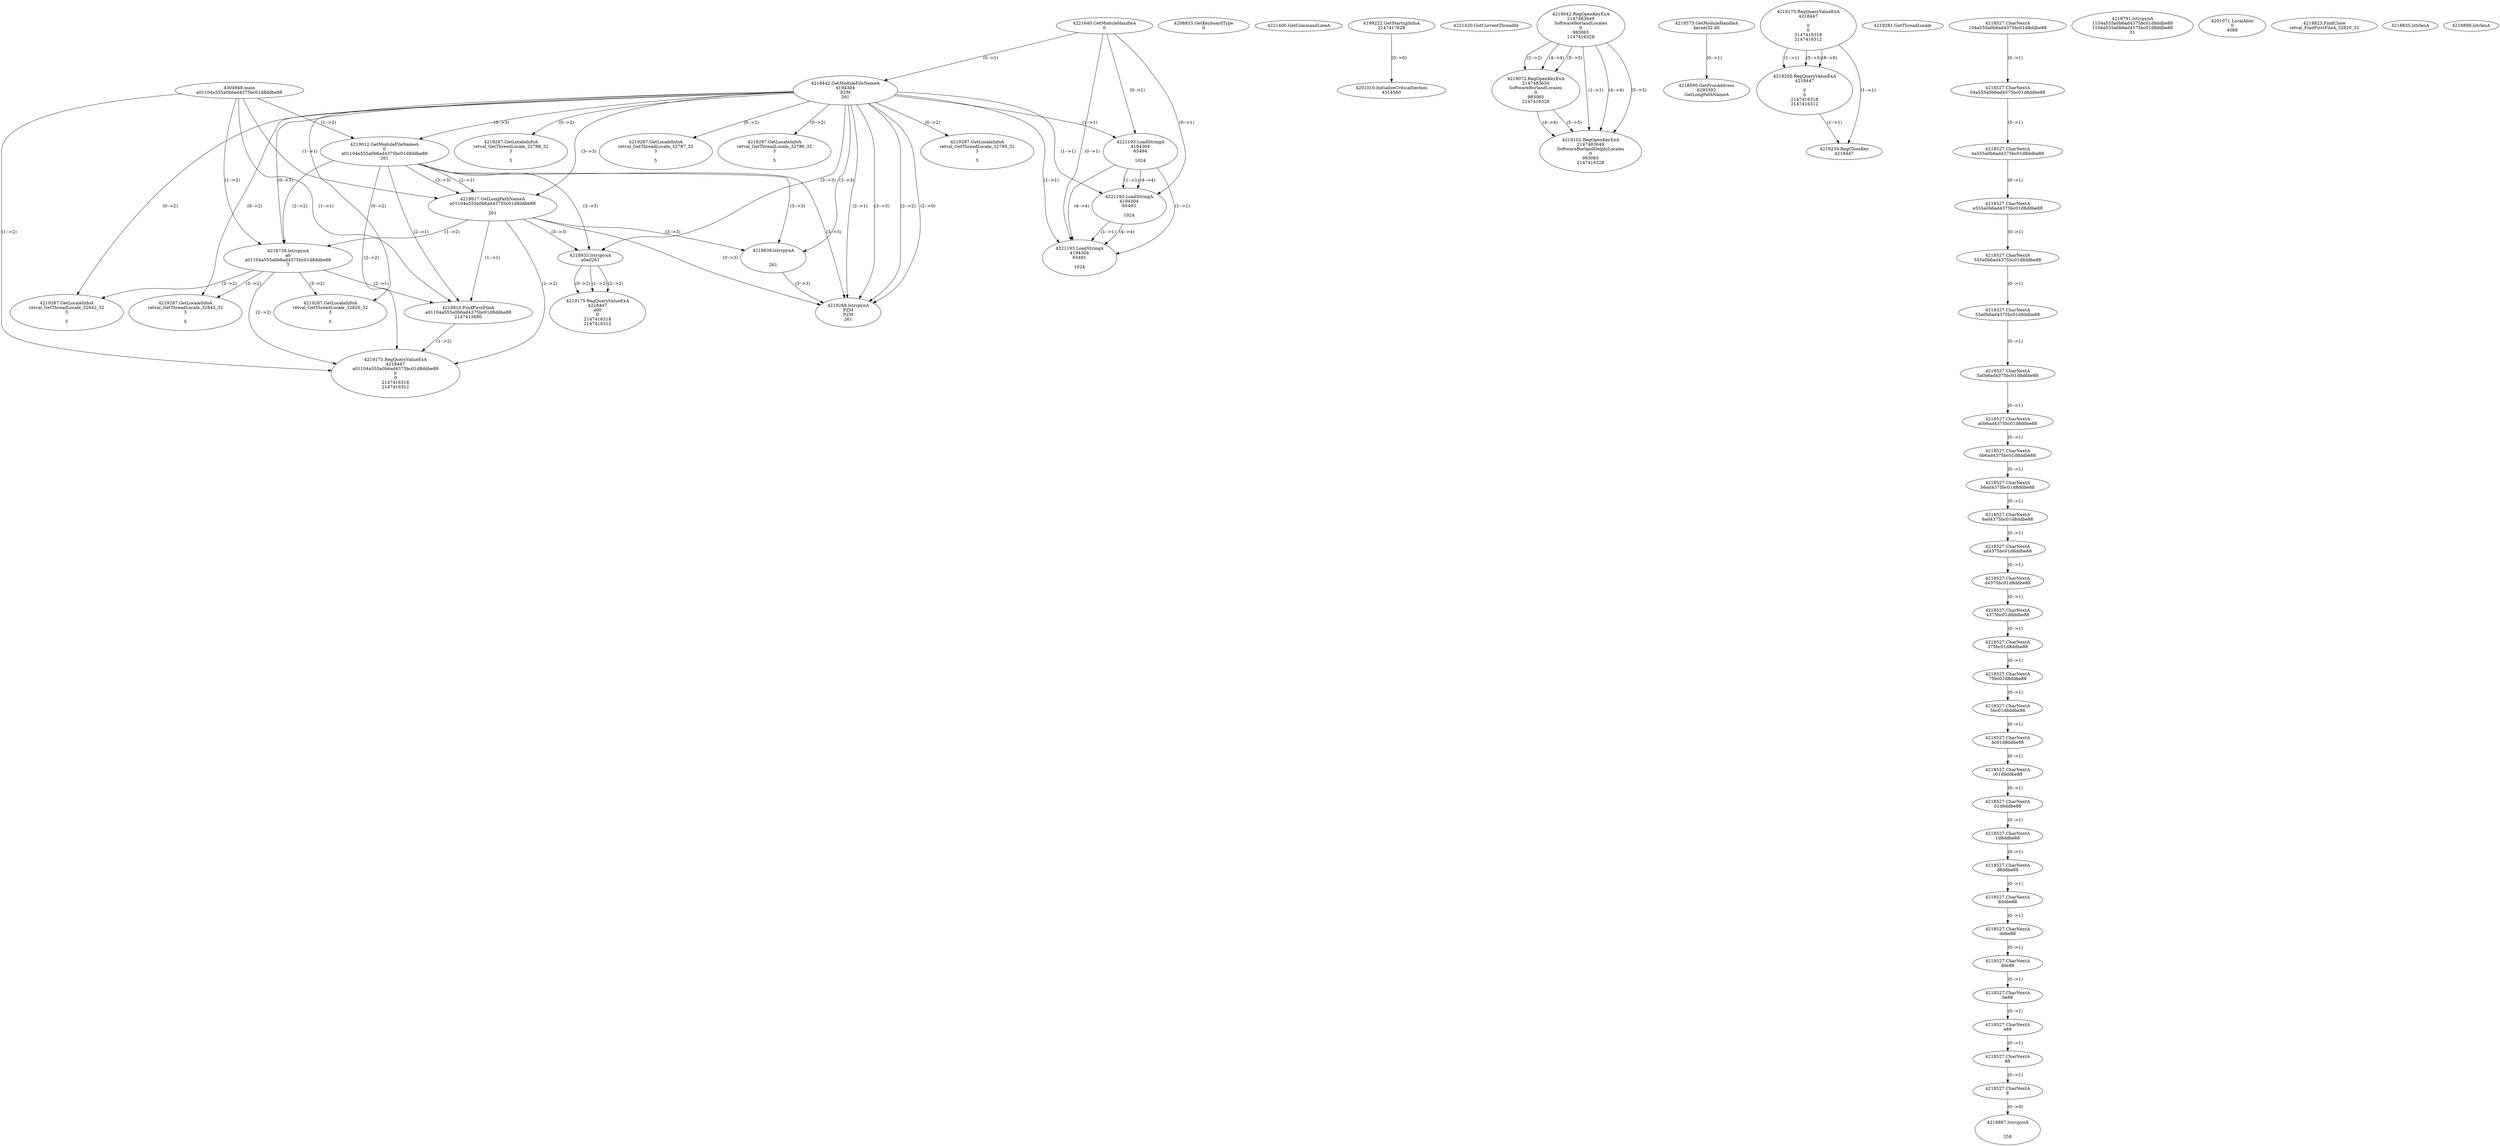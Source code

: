// Global SCDG with merge call
digraph {
	0 [label="4304948.main
a01104a555a0b6ad4375bc01d8ddbe88"]
	1 [label="4221640.GetModuleHandleA
0"]
	2 [label="4208833.GetKeyboardType
0"]
	3 [label="4221400.GetCommandLineA
"]
	4 [label="4199222.GetStartupInfoA
2147417628"]
	5 [label="4221420.GetCurrentThreadId
"]
	6 [label="4218442.GetModuleFileNameA
4194304
PZM
261"]
	1 -> 6 [label="(0-->1)"]
	7 [label="4219012.GetModuleFileNameA
0
a01104a555a0b6ad4375bc01d8ddbe88
261"]
	0 -> 7 [label="(1-->2)"]
	6 -> 7 [label="(3-->3)"]
	8 [label="4219042.RegOpenKeyExA
2147483649
Software\Borland\Locales
0
983065
2147416328"]
	9 [label="4218573.GetModuleHandleA
kernel32.dll"]
	10 [label="4218590.GetProcAddress
6295592
GetLongPathNameA"]
	9 -> 10 [label="(0-->1)"]
	11 [label="4218617.GetLongPathNameA
a01104a555a0b6ad4375bc01d8ddbe88

261"]
	0 -> 11 [label="(1-->1)"]
	7 -> 11 [label="(2-->1)"]
	6 -> 11 [label="(3-->3)"]
	7 -> 11 [label="(3-->3)"]
	12 [label="4218638.lstrcpynA


261"]
	6 -> 12 [label="(3-->3)"]
	7 -> 12 [label="(3-->3)"]
	11 -> 12 [label="(3-->3)"]
	13 [label="4219175.RegQueryValueExA
4218447

0
0
2147416318
2147416312"]
	14 [label="4219205.RegQueryValueExA
4218447

0
0
2147416318
2147416312"]
	13 -> 14 [label="(1-->1)"]
	13 -> 14 [label="(5-->5)"]
	13 -> 14 [label="(6-->6)"]
	15 [label="4219239.RegCloseKey
4218447"]
	13 -> 15 [label="(1-->1)"]
	14 -> 15 [label="(1-->1)"]
	16 [label="4219268.lstrcpynA
PZM
PZM
261"]
	6 -> 16 [label="(2-->1)"]
	6 -> 16 [label="(2-->2)"]
	6 -> 16 [label="(3-->3)"]
	7 -> 16 [label="(3-->3)"]
	11 -> 16 [label="(3-->3)"]
	12 -> 16 [label="(3-->3)"]
	6 -> 16 [label="(2-->0)"]
	17 [label="4219281.GetThreadLocale
"]
	18 [label="4219287.GetLocaleInfoA
retval_GetThreadLocale_32795_32
3

5"]
	6 -> 18 [label="(0-->2)"]
	19 [label="4221193.LoadStringA
4194304
65494

1024"]
	1 -> 19 [label="(0-->1)"]
	6 -> 19 [label="(1-->1)"]
	20 [label="4201010.InitializeCriticalSection
4314560"]
	4 -> 20 [label="(0-->0)"]
	21 [label="4219072.RegOpenKeyExA
2147483650
Software\Borland\Locales
0
983065
2147416328"]
	8 -> 21 [label="(2-->2)"]
	8 -> 21 [label="(4-->4)"]
	8 -> 21 [label="(5-->5)"]
	22 [label="4219102.RegOpenKeyExA
2147483649
Software\Borland\Delphi\Locales
0
983065
2147416328"]
	8 -> 22 [label="(1-->1)"]
	8 -> 22 [label="(4-->4)"]
	21 -> 22 [label="(4-->4)"]
	8 -> 22 [label="(5-->5)"]
	21 -> 22 [label="(5-->5)"]
	23 [label="4219287.GetLocaleInfoA
retval_GetThreadLocale_32788_32
3

5"]
	6 -> 23 [label="(0-->2)"]
	24 [label="4218738.lstrcpynA
a0
a01104a555a0b6ad4375bc01d8ddbe88
3"]
	0 -> 24 [label="(1-->2)"]
	7 -> 24 [label="(2-->2)"]
	11 -> 24 [label="(1-->2)"]
	6 -> 24 [label="(0-->3)"]
	25 [label="4218527.CharNextA
104a555a0b6ad4375bc01d8ddbe88"]
	26 [label="4218527.CharNextA
04a555a0b6ad4375bc01d8ddbe88"]
	25 -> 26 [label="(0-->1)"]
	27 [label="4218527.CharNextA
4a555a0b6ad4375bc01d8ddbe88"]
	26 -> 27 [label="(0-->1)"]
	28 [label="4218527.CharNextA
a555a0b6ad4375bc01d8ddbe88"]
	27 -> 28 [label="(0-->1)"]
	29 [label="4218527.CharNextA
555a0b6ad4375bc01d8ddbe88"]
	28 -> 29 [label="(0-->1)"]
	30 [label="4218527.CharNextA
55a0b6ad4375bc01d8ddbe88"]
	29 -> 30 [label="(0-->1)"]
	31 [label="4218527.CharNextA
5a0b6ad4375bc01d8ddbe88"]
	30 -> 31 [label="(0-->1)"]
	32 [label="4218527.CharNextA
a0b6ad4375bc01d8ddbe88"]
	31 -> 32 [label="(0-->1)"]
	33 [label="4218527.CharNextA
0b6ad4375bc01d8ddbe88"]
	32 -> 33 [label="(0-->1)"]
	34 [label="4218527.CharNextA
b6ad4375bc01d8ddbe88"]
	33 -> 34 [label="(0-->1)"]
	35 [label="4218527.CharNextA
6ad4375bc01d8ddbe88"]
	34 -> 35 [label="(0-->1)"]
	36 [label="4218527.CharNextA
ad4375bc01d8ddbe88"]
	35 -> 36 [label="(0-->1)"]
	37 [label="4218527.CharNextA
d4375bc01d8ddbe88"]
	36 -> 37 [label="(0-->1)"]
	38 [label="4218527.CharNextA
4375bc01d8ddbe88"]
	37 -> 38 [label="(0-->1)"]
	39 [label="4218527.CharNextA
375bc01d8ddbe88"]
	38 -> 39 [label="(0-->1)"]
	40 [label="4218527.CharNextA
75bc01d8ddbe88"]
	39 -> 40 [label="(0-->1)"]
	41 [label="4218527.CharNextA
5bc01d8ddbe88"]
	40 -> 41 [label="(0-->1)"]
	42 [label="4218527.CharNextA
bc01d8ddbe88"]
	41 -> 42 [label="(0-->1)"]
	43 [label="4218527.CharNextA
c01d8ddbe88"]
	42 -> 43 [label="(0-->1)"]
	44 [label="4218527.CharNextA
01d8ddbe88"]
	43 -> 44 [label="(0-->1)"]
	45 [label="4218527.CharNextA
1d8ddbe88"]
	44 -> 45 [label="(0-->1)"]
	46 [label="4218527.CharNextA
d8ddbe88"]
	45 -> 46 [label="(0-->1)"]
	47 [label="4218527.CharNextA
8ddbe88"]
	46 -> 47 [label="(0-->1)"]
	48 [label="4218527.CharNextA
ddbe88"]
	47 -> 48 [label="(0-->1)"]
	49 [label="4218527.CharNextA
dbe88"]
	48 -> 49 [label="(0-->1)"]
	50 [label="4218527.CharNextA
be88"]
	49 -> 50 [label="(0-->1)"]
	51 [label="4218527.CharNextA
e88"]
	50 -> 51 [label="(0-->1)"]
	52 [label="4218527.CharNextA
88"]
	51 -> 52 [label="(0-->1)"]
	53 [label="4218527.CharNextA
8"]
	52 -> 53 [label="(0-->1)"]
	54 [label="4218791.lstrcpynA
1104a555a0b6ad4375bc01d8ddbe88
1104a555a0b6ad4375bc01d8ddbe88
31"]
	55 [label="4218810.FindFirstFileA
a01104a555a0b6ad4375bc01d8ddbe88
2147415690"]
	0 -> 55 [label="(1-->1)"]
	7 -> 55 [label="(2-->1)"]
	11 -> 55 [label="(1-->1)"]
	24 -> 55 [label="(2-->1)"]
	56 [label="4219175.RegQueryValueExA
4218447
a01104a555a0b6ad4375bc01d8ddbe88
0
0
2147416318
2147416312"]
	0 -> 56 [label="(1-->2)"]
	7 -> 56 [label="(2-->2)"]
	11 -> 56 [label="(1-->2)"]
	24 -> 56 [label="(2-->2)"]
	55 -> 56 [label="(1-->2)"]
	57 [label="4219287.GetLocaleInfoA
retval_GetThreadLocale_32826_32
3

5"]
	6 -> 57 [label="(0-->2)"]
	24 -> 57 [label="(3-->2)"]
	58 [label="4201071.LocalAlloc
0
4088"]
	59 [label="4218823.FindClose
retval_FindFirstFileA_32820_32"]
	60 [label="4218835.lstrlenA
"]
	61 [label="4218887.lstrcpynA


258"]
	53 -> 61 [label="(0-->0)"]
	62 [label="4218899.lstrlenA
"]
	63 [label="4218933.lstrcpynA
a0\
a0\
261"]
	6 -> 63 [label="(3-->3)"]
	7 -> 63 [label="(3-->3)"]
	11 -> 63 [label="(3-->3)"]
	64 [label="4219175.RegQueryValueExA
4218447
a0\
0
0
2147416318
2147416312"]
	63 -> 64 [label="(1-->2)"]
	63 -> 64 [label="(2-->2)"]
	63 -> 64 [label="(0-->2)"]
	65 [label="4219287.GetLocaleInfoA
retval_GetThreadLocale_32842_32
3

5"]
	6 -> 65 [label="(0-->2)"]
	24 -> 65 [label="(3-->2)"]
	66 [label="4219287.GetLocaleInfoA
retval_GetThreadLocale_32843_32
3

5"]
	6 -> 66 [label="(0-->2)"]
	24 -> 66 [label="(3-->2)"]
	67 [label="4221193.LoadStringA
4194304
65493

1024"]
	1 -> 67 [label="(0-->1)"]
	6 -> 67 [label="(1-->1)"]
	19 -> 67 [label="(1-->1)"]
	19 -> 67 [label="(4-->4)"]
	68 [label="4221193.LoadStringA
4194304
65491

1024"]
	1 -> 68 [label="(0-->1)"]
	6 -> 68 [label="(1-->1)"]
	19 -> 68 [label="(1-->1)"]
	67 -> 68 [label="(1-->1)"]
	19 -> 68 [label="(4-->4)"]
	67 -> 68 [label="(4-->4)"]
	69 [label="4219287.GetLocaleInfoA
retval_GetThreadLocale_32787_32
3

5"]
	6 -> 69 [label="(0-->2)"]
	70 [label="4219287.GetLocaleInfoA
retval_GetThreadLocale_32786_32
3

5"]
	6 -> 70 [label="(0-->2)"]
}
